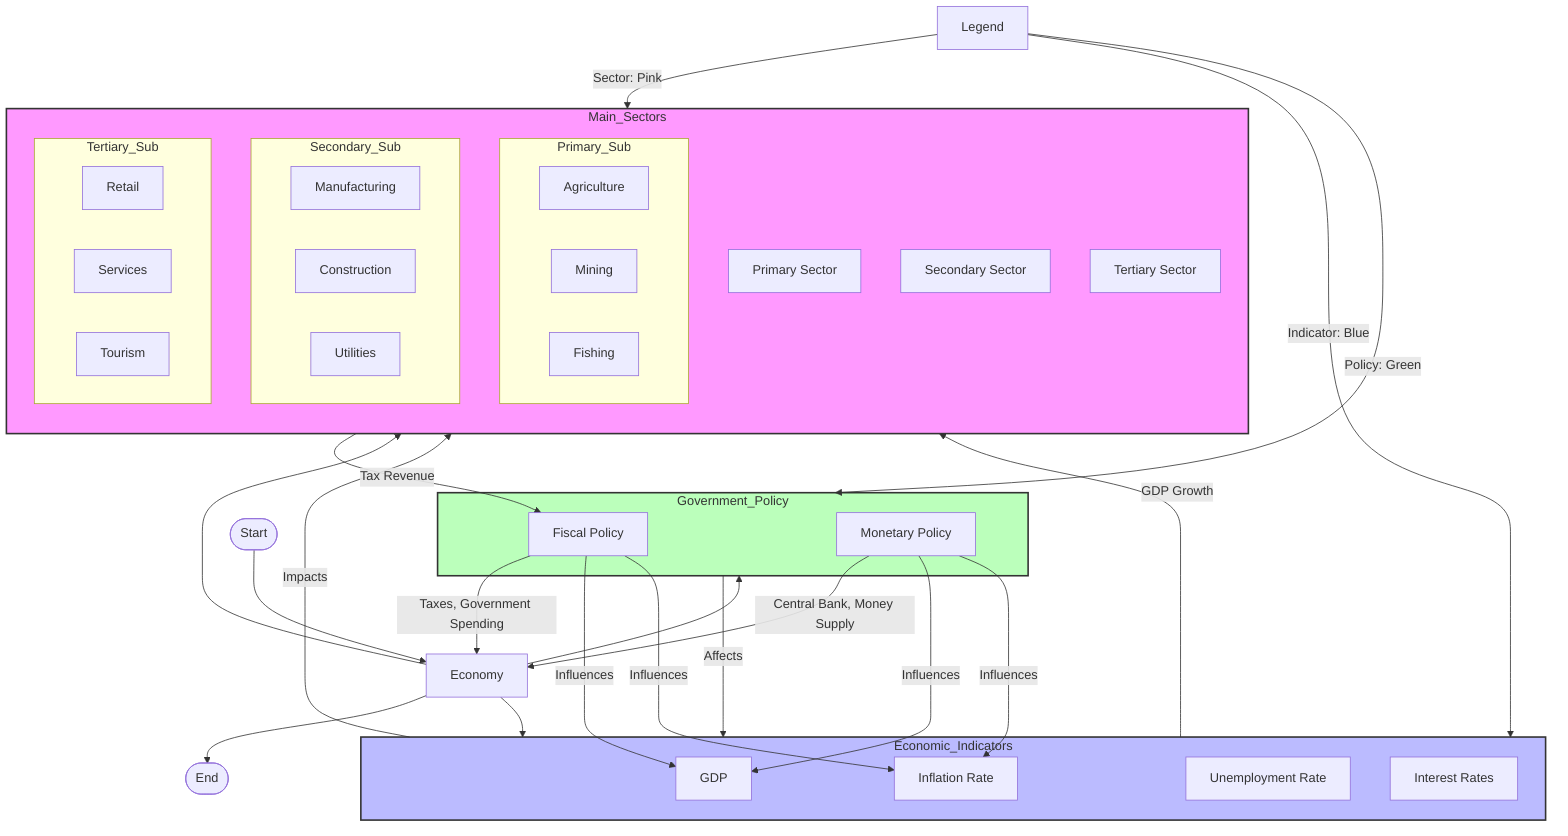 flowchart TD
    Start([Start])
    Economy[Economy]
    End([End])

    Start --> Economy

    subgraph Main_Sectors
        direction TB
        Primary[Primary Sector]
        Secondary[Secondary Sector]
        Tertiary[Tertiary Sector]

        subgraph Primary_Sub
            direction LR
            Agriculture[Agriculture]
            Mining[Mining]
            Fishing[Fishing]
        end

        subgraph Secondary_Sub
            direction LR
            Manufacturing[Manufacturing]
            Construction[Construction]
            Utilities[Utilities]
        end

        subgraph Tertiary_Sub
            direction LR
            Retail[Retail]
            Services[Services]
            Tourism[Tourism]
        end
    end

    subgraph Economic_Indicators
        direction TB
        GDP[GDP]
        Inflation[Inflation Rate]
        Unemployment[Unemployment Rate]
        Interest[Interest Rates]
    end

    subgraph Government_Policy
        direction TB
        Fiscal[Fiscal Policy]
        Monetary[Monetary Policy]
    end

    Economy --> Main_Sectors
    Economy --> Economic_Indicators
    Economy --> Government_Policy

    Main_Sectors -->|Tax Revenue| Fiscal
    Government_Policy -->|Affects| Economic_Indicators
    Economic_Indicators -->|Impacts| Main_Sectors

    Fiscal -->|Taxes, Government Spending| Economy
    Monetary -->|Central Bank, Money Supply| Economy

    Economic_Indicators -->|GDP Growth| Main_Sectors

    Fiscal -->|Influences| GDP
    Fiscal -->|Influences| Inflation
    Monetary -->|Influences| GDP
    Monetary -->|Influences| Inflation

    Economy --> End

    classDef sector fill:#f9f,stroke:#333,stroke-width:2px;
    classDef indicator fill:#bbf,stroke:#333,stroke-width:2px;
    classDef policy fill:#bfb,stroke:#333,stroke-width:2px;

    class Main_Sectors sector
    class Economic_Indicators indicator
    class Government_Policy policy

    Legend[Legend]
    Legend -->|Sector: Pink| Main_Sectors
    Legend -->|Indicator: Blue| Economic_Indicators
    Legend -->|Policy: Green| Government_Policy